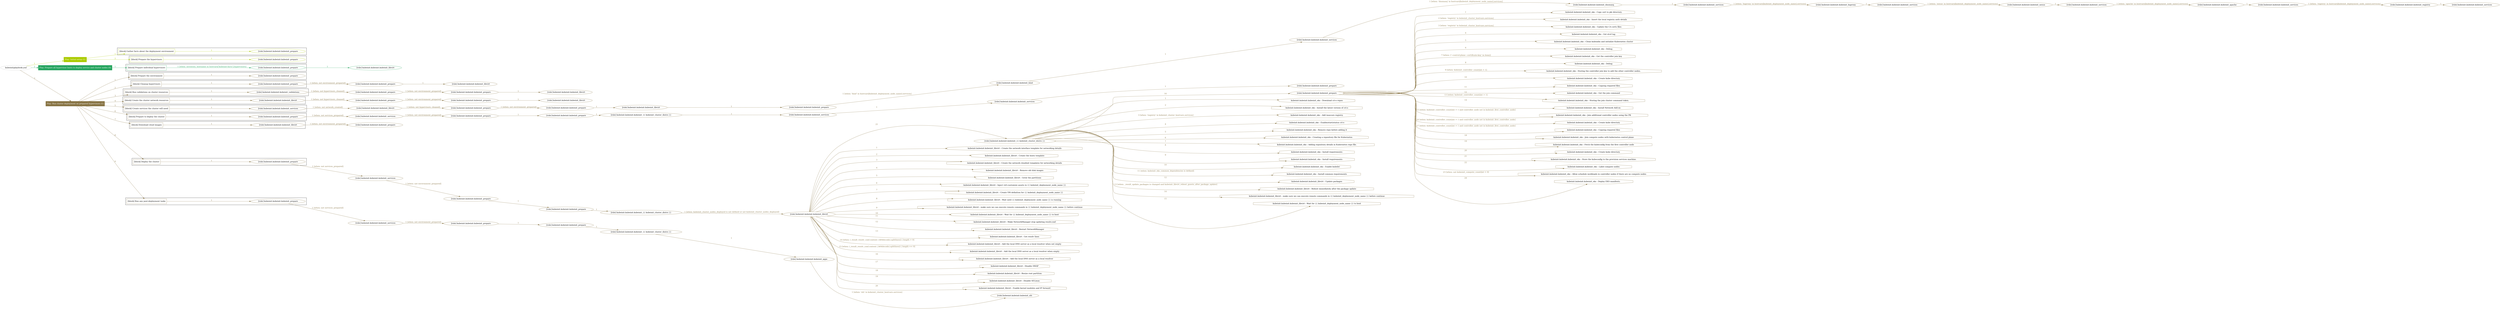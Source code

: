 digraph {
	graph [concentrate=true ordering=in rankdir=LR ratio=fill]
	edge [esep=5 sep=10]
	"kubeinit/playbook.yml" [id=root_node style=dotted]
	play_d41c3ce7 [label="Play: Initial setup (1)" color="#abcb01" fontcolor="#ffffff" id=play_d41c3ce7 shape=box style=filled tooltip=localhost]
	"kubeinit/playbook.yml" -> play_d41c3ce7 [label="1 " color="#abcb01" fontcolor="#abcb01" id=edge_a2aaf480 labeltooltip="1 " tooltip="1 "]
	subgraph "kubeinit.kubeinit.kubeinit_prepare" {
		role_da931dc6 [label="[role] kubeinit.kubeinit.kubeinit_prepare" color="#abcb01" id=role_da931dc6 tooltip="kubeinit.kubeinit.kubeinit_prepare"]
	}
	subgraph "kubeinit.kubeinit.kubeinit_prepare" {
		role_f683bcb4 [label="[role] kubeinit.kubeinit.kubeinit_prepare" color="#abcb01" id=role_f683bcb4 tooltip="kubeinit.kubeinit.kubeinit_prepare"]
	}
	subgraph "Play: Initial setup (1)" {
		play_d41c3ce7 -> block_48ffb162 [label=1 color="#abcb01" fontcolor="#abcb01" id=edge_fb84fdd8 labeltooltip=1 tooltip=1]
		subgraph cluster_block_48ffb162 {
			block_48ffb162 [label="[block] Gather facts about the deployment environment" color="#abcb01" id=block_48ffb162 labeltooltip="Gather facts about the deployment environment" shape=box tooltip="Gather facts about the deployment environment"]
			block_48ffb162 -> role_da931dc6 [label="1 " color="#abcb01" fontcolor="#abcb01" id=edge_fb6b8819 labeltooltip="1 " tooltip="1 "]
		}
		play_d41c3ce7 -> block_01cb05af [label=2 color="#abcb01" fontcolor="#abcb01" id=edge_2f3c6f3b labeltooltip=2 tooltip=2]
		subgraph cluster_block_01cb05af {
			block_01cb05af [label="[block] Prepare the hypervisors" color="#abcb01" id=block_01cb05af labeltooltip="Prepare the hypervisors" shape=box tooltip="Prepare the hypervisors"]
			block_01cb05af -> role_f683bcb4 [label="1 " color="#abcb01" fontcolor="#abcb01" id=edge_d6eae03a labeltooltip="1 " tooltip="1 "]
		}
	}
	play_2d56a32c [label="Play: Prepare all hypervisor hosts to deploy service and cluster nodes (0)" color="#27a55f" fontcolor="#ffffff" id=play_2d56a32c shape=box style=filled tooltip="Play: Prepare all hypervisor hosts to deploy service and cluster nodes (0)"]
	"kubeinit/playbook.yml" -> play_2d56a32c [label="2 " color="#27a55f" fontcolor="#27a55f" id=edge_f3420524 labeltooltip="2 " tooltip="2 "]
	subgraph "kubeinit.kubeinit.kubeinit_libvirt" {
		role_fa2e89f6 [label="[role] kubeinit.kubeinit.kubeinit_libvirt" color="#27a55f" id=role_fa2e89f6 tooltip="kubeinit.kubeinit.kubeinit_libvirt"]
	}
	subgraph "kubeinit.kubeinit.kubeinit_prepare" {
		role_88bdfd96 [label="[role] kubeinit.kubeinit.kubeinit_prepare" color="#27a55f" id=role_88bdfd96 tooltip="kubeinit.kubeinit.kubeinit_prepare"]
		role_88bdfd96 -> role_fa2e89f6 [label="1 " color="#27a55f" fontcolor="#27a55f" id=edge_c688a74b labeltooltip="1 " tooltip="1 "]
	}
	subgraph "Play: Prepare all hypervisor hosts to deploy service and cluster nodes (0)" {
		play_2d56a32c -> block_29c6beee [label=1 color="#27a55f" fontcolor="#27a55f" id=edge_630e2a3d labeltooltip=1 tooltip=1]
		subgraph cluster_block_29c6beee {
			block_29c6beee [label="[block] Prepare individual hypervisors" color="#27a55f" id=block_29c6beee labeltooltip="Prepare individual hypervisors" shape=box tooltip="Prepare individual hypervisors"]
			block_29c6beee -> role_88bdfd96 [label="1 [when: inventory_hostname in hostvars['kubeinit-facts'].hypervisors]" color="#27a55f" fontcolor="#27a55f" id=edge_49d1d1d6 labeltooltip="1 [when: inventory_hostname in hostvars['kubeinit-facts'].hypervisors]" tooltip="1 [when: inventory_hostname in hostvars['kubeinit-facts'].hypervisors]"]
		}
	}
	play_dcc848c2 [label="Play: Run cluster deployment on prepared hypervisors (1)" color="#887444" fontcolor="#ffffff" id=play_dcc848c2 shape=box style=filled tooltip=localhost]
	"kubeinit/playbook.yml" -> play_dcc848c2 [label="3 " color="#887444" fontcolor="#887444" id=edge_e1135598 labeltooltip="3 " tooltip="3 "]
	subgraph "kubeinit.kubeinit.kubeinit_prepare" {
		role_550b7a6e [label="[role] kubeinit.kubeinit.kubeinit_prepare" color="#887444" id=role_550b7a6e tooltip="kubeinit.kubeinit.kubeinit_prepare"]
	}
	subgraph "kubeinit.kubeinit.kubeinit_libvirt" {
		role_fa76861d [label="[role] kubeinit.kubeinit.kubeinit_libvirt" color="#887444" id=role_fa76861d tooltip="kubeinit.kubeinit.kubeinit_libvirt"]
	}
	subgraph "kubeinit.kubeinit.kubeinit_prepare" {
		role_42e87d04 [label="[role] kubeinit.kubeinit.kubeinit_prepare" color="#887444" id=role_42e87d04 tooltip="kubeinit.kubeinit.kubeinit_prepare"]
		role_42e87d04 -> role_fa76861d [label="1 " color="#887444" fontcolor="#887444" id=edge_80f94bd0 labeltooltip="1 " tooltip="1 "]
	}
	subgraph "kubeinit.kubeinit.kubeinit_prepare" {
		role_9b004eeb [label="[role] kubeinit.kubeinit.kubeinit_prepare" color="#887444" id=role_9b004eeb tooltip="kubeinit.kubeinit.kubeinit_prepare"]
		role_9b004eeb -> role_42e87d04 [label="1 [when: not environment_prepared]" color="#887444" fontcolor="#887444" id=edge_85a5f6fe labeltooltip="1 [when: not environment_prepared]" tooltip="1 [when: not environment_prepared]"]
	}
	subgraph "kubeinit.kubeinit.kubeinit_libvirt" {
		role_c343d055 [label="[role] kubeinit.kubeinit.kubeinit_libvirt" color="#887444" id=role_c343d055 tooltip="kubeinit.kubeinit.kubeinit_libvirt"]
	}
	subgraph "kubeinit.kubeinit.kubeinit_prepare" {
		role_e01a1706 [label="[role] kubeinit.kubeinit.kubeinit_prepare" color="#887444" id=role_e01a1706 tooltip="kubeinit.kubeinit.kubeinit_prepare"]
		role_e01a1706 -> role_c343d055 [label="1 " color="#887444" fontcolor="#887444" id=edge_a4c6d4b9 labeltooltip="1 " tooltip="1 "]
	}
	subgraph "kubeinit.kubeinit.kubeinit_prepare" {
		role_8d205706 [label="[role] kubeinit.kubeinit.kubeinit_prepare" color="#887444" id=role_8d205706 tooltip="kubeinit.kubeinit.kubeinit_prepare"]
		role_8d205706 -> role_e01a1706 [label="1 [when: not environment_prepared]" color="#887444" fontcolor="#887444" id=edge_bd42dc8c labeltooltip="1 [when: not environment_prepared]" tooltip="1 [when: not environment_prepared]"]
	}
	subgraph "kubeinit.kubeinit.kubeinit_validations" {
		role_c90c3e85 [label="[role] kubeinit.kubeinit.kubeinit_validations" color="#887444" id=role_c90c3e85 tooltip="kubeinit.kubeinit.kubeinit_validations"]
		role_c90c3e85 -> role_8d205706 [label="1 [when: not hypervisors_cleaned]" color="#887444" fontcolor="#887444" id=edge_088ed529 labeltooltip="1 [when: not hypervisors_cleaned]" tooltip="1 [when: not hypervisors_cleaned]"]
	}
	subgraph "kubeinit.kubeinit.kubeinit_libvirt" {
		role_986bbbc3 [label="[role] kubeinit.kubeinit.kubeinit_libvirt" color="#887444" id=role_986bbbc3 tooltip="kubeinit.kubeinit.kubeinit_libvirt"]
	}
	subgraph "kubeinit.kubeinit.kubeinit_prepare" {
		role_d7c8bb4e [label="[role] kubeinit.kubeinit.kubeinit_prepare" color="#887444" id=role_d7c8bb4e tooltip="kubeinit.kubeinit.kubeinit_prepare"]
		role_d7c8bb4e -> role_986bbbc3 [label="1 " color="#887444" fontcolor="#887444" id=edge_e30cba88 labeltooltip="1 " tooltip="1 "]
	}
	subgraph "kubeinit.kubeinit.kubeinit_prepare" {
		role_9f9be7c3 [label="[role] kubeinit.kubeinit.kubeinit_prepare" color="#887444" id=role_9f9be7c3 tooltip="kubeinit.kubeinit.kubeinit_prepare"]
		role_9f9be7c3 -> role_d7c8bb4e [label="1 [when: not environment_prepared]" color="#887444" fontcolor="#887444" id=edge_8b8f50ac labeltooltip="1 [when: not environment_prepared]" tooltip="1 [when: not environment_prepared]"]
	}
	subgraph "kubeinit.kubeinit.kubeinit_libvirt" {
		role_d6004f2e [label="[role] kubeinit.kubeinit.kubeinit_libvirt" color="#887444" id=role_d6004f2e tooltip="kubeinit.kubeinit.kubeinit_libvirt"]
		role_d6004f2e -> role_9f9be7c3 [label="1 [when: not hypervisors_cleaned]" color="#887444" fontcolor="#887444" id=edge_8e036de2 labeltooltip="1 [when: not hypervisors_cleaned]" tooltip="1 [when: not hypervisors_cleaned]"]
	}
	subgraph "kubeinit.kubeinit.kubeinit_services" {
		role_8d011ff3 [label="[role] kubeinit.kubeinit.kubeinit_services" color="#887444" id=role_8d011ff3 tooltip="kubeinit.kubeinit.kubeinit_services"]
	}
	subgraph "kubeinit.kubeinit.kubeinit_registry" {
		role_d0bf5f59 [label="[role] kubeinit.kubeinit.kubeinit_registry" color="#887444" id=role_d0bf5f59 tooltip="kubeinit.kubeinit.kubeinit_registry"]
		role_d0bf5f59 -> role_8d011ff3 [label="1 " color="#887444" fontcolor="#887444" id=edge_2aa398ae labeltooltip="1 " tooltip="1 "]
	}
	subgraph "kubeinit.kubeinit.kubeinit_services" {
		role_8083f480 [label="[role] kubeinit.kubeinit.kubeinit_services" color="#887444" id=role_8083f480 tooltip="kubeinit.kubeinit.kubeinit_services"]
		role_8083f480 -> role_d0bf5f59 [label="1 [when: 'registry' in hostvars[kubeinit_deployment_node_name].services]" color="#887444" fontcolor="#887444" id=edge_3bfb7f55 labeltooltip="1 [when: 'registry' in hostvars[kubeinit_deployment_node_name].services]" tooltip="1 [when: 'registry' in hostvars[kubeinit_deployment_node_name].services]"]
	}
	subgraph "kubeinit.kubeinit.kubeinit_apache" {
		role_43a0aefa [label="[role] kubeinit.kubeinit.kubeinit_apache" color="#887444" id=role_43a0aefa tooltip="kubeinit.kubeinit.kubeinit_apache"]
		role_43a0aefa -> role_8083f480 [label="1 " color="#887444" fontcolor="#887444" id=edge_e7fdf951 labeltooltip="1 " tooltip="1 "]
	}
	subgraph "kubeinit.kubeinit.kubeinit_services" {
		role_e4266593 [label="[role] kubeinit.kubeinit.kubeinit_services" color="#887444" id=role_e4266593 tooltip="kubeinit.kubeinit.kubeinit_services"]
		role_e4266593 -> role_43a0aefa [label="1 [when: 'apache' in hostvars[kubeinit_deployment_node_name].services]" color="#887444" fontcolor="#887444" id=edge_3923aece labeltooltip="1 [when: 'apache' in hostvars[kubeinit_deployment_node_name].services]" tooltip="1 [when: 'apache' in hostvars[kubeinit_deployment_node_name].services]"]
	}
	subgraph "kubeinit.kubeinit.kubeinit_nexus" {
		role_346d27ab [label="[role] kubeinit.kubeinit.kubeinit_nexus" color="#887444" id=role_346d27ab tooltip="kubeinit.kubeinit.kubeinit_nexus"]
		role_346d27ab -> role_e4266593 [label="1 " color="#887444" fontcolor="#887444" id=edge_77ff538a labeltooltip="1 " tooltip="1 "]
	}
	subgraph "kubeinit.kubeinit.kubeinit_services" {
		role_f8ea8e5e [label="[role] kubeinit.kubeinit.kubeinit_services" color="#887444" id=role_f8ea8e5e tooltip="kubeinit.kubeinit.kubeinit_services"]
		role_f8ea8e5e -> role_346d27ab [label="1 [when: 'nexus' in hostvars[kubeinit_deployment_node_name].services]" color="#887444" fontcolor="#887444" id=edge_1747a07c labeltooltip="1 [when: 'nexus' in hostvars[kubeinit_deployment_node_name].services]" tooltip="1 [when: 'nexus' in hostvars[kubeinit_deployment_node_name].services]"]
	}
	subgraph "kubeinit.kubeinit.kubeinit_haproxy" {
		role_7f415e67 [label="[role] kubeinit.kubeinit.kubeinit_haproxy" color="#887444" id=role_7f415e67 tooltip="kubeinit.kubeinit.kubeinit_haproxy"]
		role_7f415e67 -> role_f8ea8e5e [label="1 " color="#887444" fontcolor="#887444" id=edge_33611011 labeltooltip="1 " tooltip="1 "]
	}
	subgraph "kubeinit.kubeinit.kubeinit_services" {
		role_461f18f6 [label="[role] kubeinit.kubeinit.kubeinit_services" color="#887444" id=role_461f18f6 tooltip="kubeinit.kubeinit.kubeinit_services"]
		role_461f18f6 -> role_7f415e67 [label="1 [when: 'haproxy' in hostvars[kubeinit_deployment_node_name].services]" color="#887444" fontcolor="#887444" id=edge_9efdd1b0 labeltooltip="1 [when: 'haproxy' in hostvars[kubeinit_deployment_node_name].services]" tooltip="1 [when: 'haproxy' in hostvars[kubeinit_deployment_node_name].services]"]
	}
	subgraph "kubeinit.kubeinit.kubeinit_dnsmasq" {
		role_28096aaf [label="[role] kubeinit.kubeinit.kubeinit_dnsmasq" color="#887444" id=role_28096aaf tooltip="kubeinit.kubeinit.kubeinit_dnsmasq"]
		role_28096aaf -> role_461f18f6 [label="1 " color="#887444" fontcolor="#887444" id=edge_67c8e080 labeltooltip="1 " tooltip="1 "]
	}
	subgraph "kubeinit.kubeinit.kubeinit_services" {
		role_427bb53d [label="[role] kubeinit.kubeinit.kubeinit_services" color="#887444" id=role_427bb53d tooltip="kubeinit.kubeinit.kubeinit_services"]
		role_427bb53d -> role_28096aaf [label="1 [when: 'dnsmasq' in hostvars[kubeinit_deployment_node_name].services]" color="#887444" fontcolor="#887444" id=edge_561f8825 labeltooltip="1 [when: 'dnsmasq' in hostvars[kubeinit_deployment_node_name].services]" tooltip="1 [when: 'dnsmasq' in hostvars[kubeinit_deployment_node_name].services]"]
	}
	subgraph "kubeinit.kubeinit.kubeinit_bind" {
		role_a23699fc [label="[role] kubeinit.kubeinit.kubeinit_bind" color="#887444" id=role_a23699fc tooltip="kubeinit.kubeinit.kubeinit_bind"]
		role_a23699fc -> role_427bb53d [label="1 " color="#887444" fontcolor="#887444" id=edge_2030bf95 labeltooltip="1 " tooltip="1 "]
	}
	subgraph "kubeinit.kubeinit.kubeinit_prepare" {
		role_7bd30d07 [label="[role] kubeinit.kubeinit.kubeinit_prepare" color="#887444" id=role_7bd30d07 tooltip="kubeinit.kubeinit.kubeinit_prepare"]
		role_7bd30d07 -> role_a23699fc [label="1 [when: 'bind' in hostvars[kubeinit_deployment_node_name].services]" color="#887444" fontcolor="#887444" id=edge_705af7c0 labeltooltip="1 [when: 'bind' in hostvars[kubeinit_deployment_node_name].services]" tooltip="1 [when: 'bind' in hostvars[kubeinit_deployment_node_name].services]"]
	}
	subgraph "kubeinit.kubeinit.kubeinit_libvirt" {
		role_7534c6d5 [label="[role] kubeinit.kubeinit.kubeinit_libvirt" color="#887444" id=role_7534c6d5 tooltip="kubeinit.kubeinit.kubeinit_libvirt"]
		role_7534c6d5 -> role_7bd30d07 [label="1 " color="#887444" fontcolor="#887444" id=edge_30338944 labeltooltip="1 " tooltip="1 "]
	}
	subgraph "kubeinit.kubeinit.kubeinit_prepare" {
		role_361ae9d7 [label="[role] kubeinit.kubeinit.kubeinit_prepare" color="#887444" id=role_361ae9d7 tooltip="kubeinit.kubeinit.kubeinit_prepare"]
		role_361ae9d7 -> role_7534c6d5 [label="1 " color="#887444" fontcolor="#887444" id=edge_3b82edf8 labeltooltip="1 " tooltip="1 "]
	}
	subgraph "kubeinit.kubeinit.kubeinit_prepare" {
		role_45f88b49 [label="[role] kubeinit.kubeinit.kubeinit_prepare" color="#887444" id=role_45f88b49 tooltip="kubeinit.kubeinit.kubeinit_prepare"]
		role_45f88b49 -> role_361ae9d7 [label="1 [when: not environment_prepared]" color="#887444" fontcolor="#887444" id=edge_ea2dfcd8 labeltooltip="1 [when: not environment_prepared]" tooltip="1 [when: not environment_prepared]"]
	}
	subgraph "kubeinit.kubeinit.kubeinit_libvirt" {
		role_c5fee098 [label="[role] kubeinit.kubeinit.kubeinit_libvirt" color="#887444" id=role_c5fee098 tooltip="kubeinit.kubeinit.kubeinit_libvirt"]
		role_c5fee098 -> role_45f88b49 [label="1 [when: not hypervisors_cleaned]" color="#887444" fontcolor="#887444" id=edge_66ea8d47 labeltooltip="1 [when: not hypervisors_cleaned]" tooltip="1 [when: not hypervisors_cleaned]"]
	}
	subgraph "kubeinit.kubeinit.kubeinit_services" {
		role_c5fca05b [label="[role] kubeinit.kubeinit.kubeinit_services" color="#887444" id=role_c5fca05b tooltip="kubeinit.kubeinit.kubeinit_services"]
		role_c5fca05b -> role_c5fee098 [label="1 [when: not network_created]" color="#887444" fontcolor="#887444" id=edge_25727eee labeltooltip="1 [when: not network_created]" tooltip="1 [when: not network_created]"]
	}
	subgraph "kubeinit.kubeinit.kubeinit_prepare" {
		role_e34b083f [label="[role] kubeinit.kubeinit.kubeinit_prepare" color="#887444" id=role_e34b083f tooltip="kubeinit.kubeinit.kubeinit_prepare"]
	}
	subgraph "kubeinit.kubeinit.kubeinit_services" {
		role_451a9867 [label="[role] kubeinit.kubeinit.kubeinit_services" color="#887444" id=role_451a9867 tooltip="kubeinit.kubeinit.kubeinit_services"]
		role_451a9867 -> role_e34b083f [label="1 " color="#887444" fontcolor="#887444" id=edge_b7ae71c8 labeltooltip="1 " tooltip="1 "]
	}
	subgraph "kubeinit.kubeinit.kubeinit_services" {
		role_6a144eca [label="[role] kubeinit.kubeinit.kubeinit_services" color="#887444" id=role_6a144eca tooltip="kubeinit.kubeinit.kubeinit_services"]
		role_6a144eca -> role_451a9867 [label="1 " color="#887444" fontcolor="#887444" id=edge_cb811202 labeltooltip="1 " tooltip="1 "]
	}
	subgraph "kubeinit.kubeinit.kubeinit_{{ kubeinit_cluster_distro }}" {
		role_0479a8ed [label="[role] kubeinit.kubeinit.kubeinit_{{ kubeinit_cluster_distro }}" color="#887444" id=role_0479a8ed tooltip="kubeinit.kubeinit.kubeinit_{{ kubeinit_cluster_distro }}"]
		role_0479a8ed -> role_6a144eca [label="1 " color="#887444" fontcolor="#887444" id=edge_d58e8221 labeltooltip="1 " tooltip="1 "]
	}
	subgraph "kubeinit.kubeinit.kubeinit_prepare" {
		role_f90eb735 [label="[role] kubeinit.kubeinit.kubeinit_prepare" color="#887444" id=role_f90eb735 tooltip="kubeinit.kubeinit.kubeinit_prepare"]
		role_f90eb735 -> role_0479a8ed [label="1 " color="#887444" fontcolor="#887444" id=edge_29702756 labeltooltip="1 " tooltip="1 "]
	}
	subgraph "kubeinit.kubeinit.kubeinit_prepare" {
		role_224f0151 [label="[role] kubeinit.kubeinit.kubeinit_prepare" color="#887444" id=role_224f0151 tooltip="kubeinit.kubeinit.kubeinit_prepare"]
		role_224f0151 -> role_f90eb735 [label="1 " color="#887444" fontcolor="#887444" id=edge_779c4cea labeltooltip="1 " tooltip="1 "]
	}
	subgraph "kubeinit.kubeinit.kubeinit_services" {
		role_e1366a6d [label="[role] kubeinit.kubeinit.kubeinit_services" color="#887444" id=role_e1366a6d tooltip="kubeinit.kubeinit.kubeinit_services"]
		role_e1366a6d -> role_224f0151 [label="1 [when: not environment_prepared]" color="#887444" fontcolor="#887444" id=edge_431b5b85 labeltooltip="1 [when: not environment_prepared]" tooltip="1 [when: not environment_prepared]"]
	}
	subgraph "kubeinit.kubeinit.kubeinit_prepare" {
		role_e07ce756 [label="[role] kubeinit.kubeinit.kubeinit_prepare" color="#887444" id=role_e07ce756 tooltip="kubeinit.kubeinit.kubeinit_prepare"]
		role_e07ce756 -> role_e1366a6d [label="1 [when: not services_prepared]" color="#887444" fontcolor="#887444" id=edge_77f6d5b6 labeltooltip="1 [when: not services_prepared]" tooltip="1 [when: not services_prepared]"]
	}
	subgraph "kubeinit.kubeinit.kubeinit_prepare" {
		role_509b40c7 [label="[role] kubeinit.kubeinit.kubeinit_prepare" color="#887444" id=role_509b40c7 tooltip="kubeinit.kubeinit.kubeinit_prepare"]
	}
	subgraph "kubeinit.kubeinit.kubeinit_libvirt" {
		role_4b06b4be [label="[role] kubeinit.kubeinit.kubeinit_libvirt" color="#887444" id=role_4b06b4be tooltip="kubeinit.kubeinit.kubeinit_libvirt"]
		role_4b06b4be -> role_509b40c7 [label="1 [when: not environment_prepared]" color="#887444" fontcolor="#887444" id=edge_b620d60b labeltooltip="1 [when: not environment_prepared]" tooltip="1 [when: not environment_prepared]"]
	}
	subgraph "kubeinit.kubeinit.kubeinit_prepare" {
		role_3c460c96 [label="[role] kubeinit.kubeinit.kubeinit_prepare" color="#887444" id=role_3c460c96 tooltip="kubeinit.kubeinit.kubeinit_prepare"]
		task_8016b0cb [label="kubeinit.kubeinit.kubeinit_eks : Copy cert to pki directory" color="#887444" id=task_8016b0cb shape=octagon tooltip="kubeinit.kubeinit.kubeinit_eks : Copy cert to pki directory"]
		role_3c460c96 -> task_8016b0cb [label="1 " color="#887444" fontcolor="#887444" id=edge_d3186a9a labeltooltip="1 " tooltip="1 "]
		task_fa4e6809 [label="kubeinit.kubeinit.kubeinit_eks : Insert the local registry auth details" color="#887444" id=task_fa4e6809 shape=octagon tooltip="kubeinit.kubeinit.kubeinit_eks : Insert the local registry auth details"]
		role_3c460c96 -> task_fa4e6809 [label="2 [when: 'registry' in kubeinit_cluster_hostvars.services]" color="#887444" fontcolor="#887444" id=edge_b2335614 labeltooltip="2 [when: 'registry' in kubeinit_cluster_hostvars.services]" tooltip="2 [when: 'registry' in kubeinit_cluster_hostvars.services]"]
		task_ee09532d [label="kubeinit.kubeinit.kubeinit_eks : Update the CA certs files" color="#887444" id=task_ee09532d shape=octagon tooltip="kubeinit.kubeinit.kubeinit_eks : Update the CA certs files"]
		role_3c460c96 -> task_ee09532d [label="3 [when: 'registry' in kubeinit_cluster_hostvars.services]" color="#887444" fontcolor="#887444" id=edge_f6d223b9 labeltooltip="3 [when: 'registry' in kubeinit_cluster_hostvars.services]" tooltip="3 [when: 'registry' in kubeinit_cluster_hostvars.services]"]
		task_e356df3a [label="kubeinit.kubeinit.kubeinit_eks : Get etcd tag" color="#887444" id=task_e356df3a shape=octagon tooltip="kubeinit.kubeinit.kubeinit_eks : Get etcd tag"]
		role_3c460c96 -> task_e356df3a [label="4 " color="#887444" fontcolor="#887444" id=edge_ff33185b labeltooltip="4 " tooltip="4 "]
		task_50e65b69 [label="kubeinit.kubeinit.kubeinit_eks : Clean kubeadm and initialize Kubernetes cluster" color="#887444" id=task_50e65b69 shape=octagon tooltip="kubeinit.kubeinit.kubeinit_eks : Clean kubeadm and initialize Kubernetes cluster"]
		role_3c460c96 -> task_50e65b69 [label="5 " color="#887444" fontcolor="#887444" id=edge_f526bf7b labeltooltip="5 " tooltip="5 "]
		task_6b7b0b76 [label="kubeinit.kubeinit.kubeinit_eks : Debug" color="#887444" id=task_6b7b0b76 shape=octagon tooltip="kubeinit.kubeinit.kubeinit_eks : Debug"]
		role_3c460c96 -> task_6b7b0b76 [label="6 " color="#887444" fontcolor="#887444" id=edge_1e964b57 labeltooltip="6 " tooltip="6 "]
		task_e5676f5a [label="kubeinit.kubeinit.kubeinit_eks : Get the controller join key" color="#887444" id=task_e5676f5a shape=octagon tooltip="kubeinit.kubeinit.kubeinit_eks : Get the controller join key"]
		role_3c460c96 -> task_e5676f5a [label="7 [when: ('--control-plane --certificate-key' in item)]" color="#887444" fontcolor="#887444" id=edge_e09f5dcd labeltooltip="7 [when: ('--control-plane --certificate-key' in item)]" tooltip="7 [when: ('--control-plane --certificate-key' in item)]"]
		task_45b425c4 [label="kubeinit.kubeinit.kubeinit_eks : Debug" color="#887444" id=task_45b425c4 shape=octagon tooltip="kubeinit.kubeinit.kubeinit_eks : Debug"]
		role_3c460c96 -> task_45b425c4 [label="8 " color="#887444" fontcolor="#887444" id=edge_f6c2a626 labeltooltip="8 " tooltip="8 "]
		task_b4cc8bdb [label="kubeinit.kubeinit.kubeinit_eks : Storing the controller join key to add the other controller nodes." color="#887444" id=task_b4cc8bdb shape=octagon tooltip="kubeinit.kubeinit.kubeinit_eks : Storing the controller join key to add the other controller nodes."]
		role_3c460c96 -> task_b4cc8bdb [label="9 [when: kubeinit_controller_count|int > 1]" color="#887444" fontcolor="#887444" id=edge_51ca44a5 labeltooltip="9 [when: kubeinit_controller_count|int > 1]" tooltip="9 [when: kubeinit_controller_count|int > 1]"]
		task_e49d3529 [label="kubeinit.kubeinit.kubeinit_eks : Create kube directory" color="#887444" id=task_e49d3529 shape=octagon tooltip="kubeinit.kubeinit.kubeinit_eks : Create kube directory"]
		role_3c460c96 -> task_e49d3529 [label="10 " color="#887444" fontcolor="#887444" id=edge_f343e178 labeltooltip="10 " tooltip="10 "]
		task_d5992263 [label="kubeinit.kubeinit.kubeinit_eks : Copying required files" color="#887444" id=task_d5992263 shape=octagon tooltip="kubeinit.kubeinit.kubeinit_eks : Copying required files"]
		role_3c460c96 -> task_d5992263 [label="11 " color="#887444" fontcolor="#887444" id=edge_00f29b62 labeltooltip="11 " tooltip="11 "]
		task_9b28a56a [label="kubeinit.kubeinit.kubeinit_eks : Get the join command" color="#887444" id=task_9b28a56a shape=octagon tooltip="kubeinit.kubeinit.kubeinit_eks : Get the join command"]
		role_3c460c96 -> task_9b28a56a [label="12 " color="#887444" fontcolor="#887444" id=edge_d583ff6c labeltooltip="12 " tooltip="12 "]
		task_bff924f8 [label="kubeinit.kubeinit.kubeinit_eks : Storing the join cluster command token." color="#887444" id=task_bff924f8 shape=octagon tooltip="kubeinit.kubeinit.kubeinit_eks : Storing the join cluster command token."]
		role_3c460c96 -> task_bff924f8 [label="13 [when: kubeinit_controller_count|int > 1]" color="#887444" fontcolor="#887444" id=edge_57c4615b labeltooltip="13 [when: kubeinit_controller_count|int > 1]" tooltip="13 [when: kubeinit_controller_count|int > 1]"]
		task_6ea6ed45 [label="kubeinit.kubeinit.kubeinit_eks : Install Network Add-on" color="#887444" id=task_6ea6ed45 shape=octagon tooltip="kubeinit.kubeinit.kubeinit_eks : Install Network Add-on"]
		role_3c460c96 -> task_6ea6ed45 [label="14 " color="#887444" fontcolor="#887444" id=edge_0e00a0bc labeltooltip="14 " tooltip="14 "]
		task_51841de5 [label="kubeinit.kubeinit.kubeinit_eks : Join additional controller nodes using the PK" color="#887444" id=task_51841de5 shape=octagon tooltip="kubeinit.kubeinit.kubeinit_eks : Join additional controller nodes using the PK"]
		role_3c460c96 -> task_51841de5 [label="15 [when: kubeinit_controller_count|int > 1 and controller_node not in kubeinit_first_controller_node]" color="#887444" fontcolor="#887444" id=edge_38018082 labeltooltip="15 [when: kubeinit_controller_count|int > 1 and controller_node not in kubeinit_first_controller_node]" tooltip="15 [when: kubeinit_controller_count|int > 1 and controller_node not in kubeinit_first_controller_node]"]
		task_d590325b [label="kubeinit.kubeinit.kubeinit_eks : Create kube directory" color="#887444" id=task_d590325b shape=octagon tooltip="kubeinit.kubeinit.kubeinit_eks : Create kube directory"]
		role_3c460c96 -> task_d590325b [label="16 [when: kubeinit_controller_count|int > 1 and controller_node not in kubeinit_first_controller_node]" color="#887444" fontcolor="#887444" id=edge_af63a699 labeltooltip="16 [when: kubeinit_controller_count|int > 1 and controller_node not in kubeinit_first_controller_node]" tooltip="16 [when: kubeinit_controller_count|int > 1 and controller_node not in kubeinit_first_controller_node]"]
		task_64d129a9 [label="kubeinit.kubeinit.kubeinit_eks : Copying required files" color="#887444" id=task_64d129a9 shape=octagon tooltip="kubeinit.kubeinit.kubeinit_eks : Copying required files"]
		role_3c460c96 -> task_64d129a9 [label="17 [when: kubeinit_controller_count|int > 1 and controller_node not in kubeinit_first_controller_node]" color="#887444" fontcolor="#887444" id=edge_a0ac5f2e labeltooltip="17 [when: kubeinit_controller_count|int > 1 and controller_node not in kubeinit_first_controller_node]" tooltip="17 [when: kubeinit_controller_count|int > 1 and controller_node not in kubeinit_first_controller_node]"]
		task_0d68e093 [label="kubeinit.kubeinit.kubeinit_eks : Join compute nodes with kubernetes control plane" color="#887444" id=task_0d68e093 shape=octagon tooltip="kubeinit.kubeinit.kubeinit_eks : Join compute nodes with kubernetes control plane"]
		role_3c460c96 -> task_0d68e093 [label="18 " color="#887444" fontcolor="#887444" id=edge_a8fbb5d8 labeltooltip="18 " tooltip="18 "]
		task_9b06ba1d [label="kubeinit.kubeinit.kubeinit_eks : Fetch the kubeconfig from the first controller node" color="#887444" id=task_9b06ba1d shape=octagon tooltip="kubeinit.kubeinit.kubeinit_eks : Fetch the kubeconfig from the first controller node"]
		role_3c460c96 -> task_9b06ba1d [label="19 " color="#887444" fontcolor="#887444" id=edge_cc6bd7da labeltooltip="19 " tooltip="19 "]
		task_11631bba [label="kubeinit.kubeinit.kubeinit_eks : Create kube directory" color="#887444" id=task_11631bba shape=octagon tooltip="kubeinit.kubeinit.kubeinit_eks : Create kube directory"]
		role_3c460c96 -> task_11631bba [label="20 " color="#887444" fontcolor="#887444" id=edge_d3f19acb labeltooltip="20 " tooltip="20 "]
		task_72cd2c7d [label="kubeinit.kubeinit.kubeinit_eks : Store the kubeconfig to the provision services machine." color="#887444" id=task_72cd2c7d shape=octagon tooltip="kubeinit.kubeinit.kubeinit_eks : Store the kubeconfig to the provision services machine."]
		role_3c460c96 -> task_72cd2c7d [label="21 " color="#887444" fontcolor="#887444" id=edge_4020dba0 labeltooltip="21 " tooltip="21 "]
		task_43e62a39 [label="kubeinit.kubeinit.kubeinit_eks : Label compute nodes" color="#887444" id=task_43e62a39 shape=octagon tooltip="kubeinit.kubeinit.kubeinit_eks : Label compute nodes"]
		role_3c460c96 -> task_43e62a39 [label="22 " color="#887444" fontcolor="#887444" id=edge_d3b409a9 labeltooltip="22 " tooltip="22 "]
		task_960d8a14 [label="kubeinit.kubeinit.kubeinit_eks : Allow schedule workloads in controller nodes if there are no compute nodes" color="#887444" id=task_960d8a14 shape=octagon tooltip="kubeinit.kubeinit.kubeinit_eks : Allow schedule workloads in controller nodes if there are no compute nodes"]
		role_3c460c96 -> task_960d8a14 [label="23 [when: not kubeinit_compute_count|int > 0]" color="#887444" fontcolor="#887444" id=edge_a535d8a8 labeltooltip="23 [when: not kubeinit_compute_count|int > 0]" tooltip="23 [when: not kubeinit_compute_count|int > 0]"]
		task_f6d5aa2b [label="kubeinit.kubeinit.kubeinit_eks : Deploy EKS manifests." color="#887444" id=task_f6d5aa2b shape=octagon tooltip="kubeinit.kubeinit.kubeinit_eks : Deploy EKS manifests."]
		role_3c460c96 -> task_f6d5aa2b [label="24 " color="#887444" fontcolor="#887444" id=edge_1ba4c0d0 labeltooltip="24 " tooltip="24 "]
	}
	subgraph "kubeinit.kubeinit.kubeinit_{{ kubeinit_cluster_distro }}" {
		role_fb142f02 [label="[role] kubeinit.kubeinit.kubeinit_{{ kubeinit_cluster_distro }}" color="#887444" id=role_fb142f02 tooltip="kubeinit.kubeinit.kubeinit_{{ kubeinit_cluster_distro }}"]
		task_e7242617 [label="kubeinit.kubeinit.kubeinit_eks : Download cri-o repos" color="#887444" id=task_e7242617 shape=octagon tooltip="kubeinit.kubeinit.kubeinit_eks : Download cri-o repos"]
		role_fb142f02 -> task_e7242617 [label="1 " color="#887444" fontcolor="#887444" id=edge_adf67b99 labeltooltip="1 " tooltip="1 "]
		task_683daf8e [label="kubeinit.kubeinit.kubeinit_eks : Install the latest version of cri-o" color="#887444" id=task_683daf8e shape=octagon tooltip="kubeinit.kubeinit.kubeinit_eks : Install the latest version of cri-o"]
		role_fb142f02 -> task_683daf8e [label="2 " color="#887444" fontcolor="#887444" id=edge_818c0d83 labeltooltip="2 " tooltip="2 "]
		task_1779b2dd [label="kubeinit.kubeinit.kubeinit_eks : Add insecure registry" color="#887444" id=task_1779b2dd shape=octagon tooltip="kubeinit.kubeinit.kubeinit_eks : Add insecure registry"]
		role_fb142f02 -> task_1779b2dd [label="3 [when: 'registry' in kubeinit_cluster_hostvars.services]" color="#887444" fontcolor="#887444" id=edge_06227a4a labeltooltip="3 [when: 'registry' in kubeinit_cluster_hostvars.services]" tooltip="3 [when: 'registry' in kubeinit_cluster_hostvars.services]"]
		task_f7e7c5eb [label="kubeinit.kubeinit.kubeinit_eks : Enable/start/status cri-o" color="#887444" id=task_f7e7c5eb shape=octagon tooltip="kubeinit.kubeinit.kubeinit_eks : Enable/start/status cri-o"]
		role_fb142f02 -> task_f7e7c5eb [label="4 " color="#887444" fontcolor="#887444" id=edge_bd84ba46 labeltooltip="4 " tooltip="4 "]
		task_e74b2e43 [label="kubeinit.kubeinit.kubeinit_eks : Remove repo before adding it" color="#887444" id=task_e74b2e43 shape=octagon tooltip="kubeinit.kubeinit.kubeinit_eks : Remove repo before adding it"]
		role_fb142f02 -> task_e74b2e43 [label="5 " color="#887444" fontcolor="#887444" id=edge_8af4d8ee labeltooltip="5 " tooltip="5 "]
		task_79217e36 [label="kubeinit.kubeinit.kubeinit_eks : Creating a repository file for Kubernetes" color="#887444" id=task_79217e36 shape=octagon tooltip="kubeinit.kubeinit.kubeinit_eks : Creating a repository file for Kubernetes"]
		role_fb142f02 -> task_79217e36 [label="6 " color="#887444" fontcolor="#887444" id=edge_aca34cb5 labeltooltip="6 " tooltip="6 "]
		task_c3b27531 [label="kubeinit.kubeinit.kubeinit_eks : Adding repository details in Kubernetes repo file." color="#887444" id=task_c3b27531 shape=octagon tooltip="kubeinit.kubeinit.kubeinit_eks : Adding repository details in Kubernetes repo file."]
		role_fb142f02 -> task_c3b27531 [label="7 " color="#887444" fontcolor="#887444" id=edge_c1688889 labeltooltip="7 " tooltip="7 "]
		task_17dbe8e3 [label="kubeinit.kubeinit.kubeinit_eks : Install requirements" color="#887444" id=task_17dbe8e3 shape=octagon tooltip="kubeinit.kubeinit.kubeinit_eks : Install requirements"]
		role_fb142f02 -> task_17dbe8e3 [label="8 " color="#887444" fontcolor="#887444" id=edge_1faf4c7e labeltooltip="8 " tooltip="8 "]
		task_37727167 [label="kubeinit.kubeinit.kubeinit_eks : Install requirements" color="#887444" id=task_37727167 shape=octagon tooltip="kubeinit.kubeinit.kubeinit_eks : Install requirements"]
		role_fb142f02 -> task_37727167 [label="9 " color="#887444" fontcolor="#887444" id=edge_79dd18f7 labeltooltip="9 " tooltip="9 "]
		task_de3265c2 [label="kubeinit.kubeinit.kubeinit_eks : Enable kubelet" color="#887444" id=task_de3265c2 shape=octagon tooltip="kubeinit.kubeinit.kubeinit_eks : Enable kubelet"]
		role_fb142f02 -> task_de3265c2 [label="10 " color="#887444" fontcolor="#887444" id=edge_45831fd3 labeltooltip="10 " tooltip="10 "]
		task_5e96cb72 [label="kubeinit.kubeinit.kubeinit_eks : Install common requirements" color="#887444" id=task_5e96cb72 shape=octagon tooltip="kubeinit.kubeinit.kubeinit_eks : Install common requirements"]
		role_fb142f02 -> task_5e96cb72 [label="11 [when: kubeinit_eks_common_dependencies is defined]" color="#887444" fontcolor="#887444" id=edge_7470575b labeltooltip="11 [when: kubeinit_eks_common_dependencies is defined]" tooltip="11 [when: kubeinit_eks_common_dependencies is defined]"]
		task_079ff321 [label="kubeinit.kubeinit.kubeinit_libvirt : Update packages" color="#887444" id=task_079ff321 shape=octagon tooltip="kubeinit.kubeinit.kubeinit_libvirt : Update packages"]
		role_fb142f02 -> task_079ff321 [label="12 " color="#887444" fontcolor="#887444" id=edge_309416bd labeltooltip="12 " tooltip="12 "]
		task_11c22b92 [label="kubeinit.kubeinit.kubeinit_libvirt : Reboot immediately after the package update" color="#887444" id=task_11c22b92 shape=octagon tooltip="kubeinit.kubeinit.kubeinit_libvirt : Reboot immediately after the package update"]
		role_fb142f02 -> task_11c22b92 [label="13 [when: _result_update_packages is changed and kubeinit_libvirt_reboot_guests_after_package_update]" color="#887444" fontcolor="#887444" id=edge_c3681498 labeltooltip="13 [when: _result_update_packages is changed and kubeinit_libvirt_reboot_guests_after_package_update]" tooltip="13 [when: _result_update_packages is changed and kubeinit_libvirt_reboot_guests_after_package_update]"]
		task_3f844aa1 [label="kubeinit.kubeinit.kubeinit_libvirt : make sure we can execute remote commands in {{ kubeinit_deployment_node_name }} before continue" color="#887444" id=task_3f844aa1 shape=octagon tooltip="kubeinit.kubeinit.kubeinit_libvirt : make sure we can execute remote commands in {{ kubeinit_deployment_node_name }} before continue"]
		role_fb142f02 -> task_3f844aa1 [label="14 " color="#887444" fontcolor="#887444" id=edge_9c4513f0 labeltooltip="14 " tooltip="14 "]
		task_fd87a540 [label="kubeinit.kubeinit.kubeinit_libvirt : Wait for {{ kubeinit_deployment_node_name }} to boot" color="#887444" id=task_fd87a540 shape=octagon tooltip="kubeinit.kubeinit.kubeinit_libvirt : Wait for {{ kubeinit_deployment_node_name }} to boot"]
		role_fb142f02 -> task_fd87a540 [label="15 " color="#887444" fontcolor="#887444" id=edge_fb1f6bda labeltooltip="15 " tooltip="15 "]
		role_fb142f02 -> role_3c460c96 [label="16 " color="#887444" fontcolor="#887444" id=edge_b046e149 labeltooltip="16 " tooltip="16 "]
	}
	subgraph "kubeinit.kubeinit.kubeinit_libvirt" {
		role_918802b4 [label="[role] kubeinit.kubeinit.kubeinit_libvirt" color="#887444" id=role_918802b4 tooltip="kubeinit.kubeinit.kubeinit_libvirt"]
		task_dcaceb36 [label="kubeinit.kubeinit.kubeinit_libvirt : Create the network interface template for networking details" color="#887444" id=task_dcaceb36 shape=octagon tooltip="kubeinit.kubeinit.kubeinit_libvirt : Create the network interface template for networking details"]
		role_918802b4 -> task_dcaceb36 [label="1 " color="#887444" fontcolor="#887444" id=edge_4b66bba0 labeltooltip="1 " tooltip="1 "]
		task_22d338e4 [label="kubeinit.kubeinit.kubeinit_libvirt : Create the hosts template" color="#887444" id=task_22d338e4 shape=octagon tooltip="kubeinit.kubeinit.kubeinit_libvirt : Create the hosts template"]
		role_918802b4 -> task_22d338e4 [label="2 " color="#887444" fontcolor="#887444" id=edge_06d7de48 labeltooltip="2 " tooltip="2 "]
		task_19e5b832 [label="kubeinit.kubeinit.kubeinit_libvirt : Create the network cloudinit templates for networking details" color="#887444" id=task_19e5b832 shape=octagon tooltip="kubeinit.kubeinit.kubeinit_libvirt : Create the network cloudinit templates for networking details"]
		role_918802b4 -> task_19e5b832 [label="3 " color="#887444" fontcolor="#887444" id=edge_e40dadf7 labeltooltip="3 " tooltip="3 "]
		task_7d584d54 [label="kubeinit.kubeinit.kubeinit_libvirt : Remove old disk images" color="#887444" id=task_7d584d54 shape=octagon tooltip="kubeinit.kubeinit.kubeinit_libvirt : Remove old disk images"]
		role_918802b4 -> task_7d584d54 [label="4 " color="#887444" fontcolor="#887444" id=edge_1f39130c labeltooltip="4 " tooltip="4 "]
		task_ada4926b [label="kubeinit.kubeinit.kubeinit_libvirt : Grow the partitions" color="#887444" id=task_ada4926b shape=octagon tooltip="kubeinit.kubeinit.kubeinit_libvirt : Grow the partitions"]
		role_918802b4 -> task_ada4926b [label="5 " color="#887444" fontcolor="#887444" id=edge_b6d66d76 labeltooltip="5 " tooltip="5 "]
		task_6dc2b65a [label="kubeinit.kubeinit.kubeinit_libvirt : Inject virt-customize assets in {{ kubeinit_deployment_node_name }}" color="#887444" id=task_6dc2b65a shape=octagon tooltip="kubeinit.kubeinit.kubeinit_libvirt : Inject virt-customize assets in {{ kubeinit_deployment_node_name }}"]
		role_918802b4 -> task_6dc2b65a [label="6 " color="#887444" fontcolor="#887444" id=edge_5ce776b7 labeltooltip="6 " tooltip="6 "]
		task_9aae74af [label="kubeinit.kubeinit.kubeinit_libvirt : Create VM definition for {{ kubeinit_deployment_node_name }}" color="#887444" id=task_9aae74af shape=octagon tooltip="kubeinit.kubeinit.kubeinit_libvirt : Create VM definition for {{ kubeinit_deployment_node_name }}"]
		role_918802b4 -> task_9aae74af [label="7 " color="#887444" fontcolor="#887444" id=edge_32727e87 labeltooltip="7 " tooltip="7 "]
		task_ec2c93b7 [label="kubeinit.kubeinit.kubeinit_libvirt : Wait until {{ kubeinit_deployment_node_name }} is running" color="#887444" id=task_ec2c93b7 shape=octagon tooltip="kubeinit.kubeinit.kubeinit_libvirt : Wait until {{ kubeinit_deployment_node_name }} is running"]
		role_918802b4 -> task_ec2c93b7 [label="8 " color="#887444" fontcolor="#887444" id=edge_4d3fa7b0 labeltooltip="8 " tooltip="8 "]
		task_81eb52da [label="kubeinit.kubeinit.kubeinit_libvirt : make sure we can execute remote commands in {{ kubeinit_deployment_node_name }} before continue" color="#887444" id=task_81eb52da shape=octagon tooltip="kubeinit.kubeinit.kubeinit_libvirt : make sure we can execute remote commands in {{ kubeinit_deployment_node_name }} before continue"]
		role_918802b4 -> task_81eb52da [label="9 " color="#887444" fontcolor="#887444" id=edge_d33544df labeltooltip="9 " tooltip="9 "]
		task_b9bf699c [label="kubeinit.kubeinit.kubeinit_libvirt : Wait for {{ kubeinit_deployment_node_name }} to boot" color="#887444" id=task_b9bf699c shape=octagon tooltip="kubeinit.kubeinit.kubeinit_libvirt : Wait for {{ kubeinit_deployment_node_name }} to boot"]
		role_918802b4 -> task_b9bf699c [label="10 " color="#887444" fontcolor="#887444" id=edge_e5c8f9ff labeltooltip="10 " tooltip="10 "]
		task_5eb5f30c [label="kubeinit.kubeinit.kubeinit_libvirt : Make NetworkManager stop updating resolv.conf" color="#887444" id=task_5eb5f30c shape=octagon tooltip="kubeinit.kubeinit.kubeinit_libvirt : Make NetworkManager stop updating resolv.conf"]
		role_918802b4 -> task_5eb5f30c [label="11 " color="#887444" fontcolor="#887444" id=edge_05f8e4a4 labeltooltip="11 " tooltip="11 "]
		task_a6ab69b6 [label="kubeinit.kubeinit.kubeinit_libvirt : Restart NetworkManager" color="#887444" id=task_a6ab69b6 shape=octagon tooltip="kubeinit.kubeinit.kubeinit_libvirt : Restart NetworkManager"]
		role_918802b4 -> task_a6ab69b6 [label="12 " color="#887444" fontcolor="#887444" id=edge_4d89d6ed labeltooltip="12 " tooltip="12 "]
		task_daa26b8d [label="kubeinit.kubeinit.kubeinit_libvirt : Get resolv lines" color="#887444" id=task_daa26b8d shape=octagon tooltip="kubeinit.kubeinit.kubeinit_libvirt : Get resolv lines"]
		role_918802b4 -> task_daa26b8d [label="13 " color="#887444" fontcolor="#887444" id=edge_9ed56c17 labeltooltip="13 " tooltip="13 "]
		task_bd99e48c [label="kubeinit.kubeinit.kubeinit_libvirt : Add the local DNS server as a local resolver when not empty" color="#887444" id=task_bd99e48c shape=octagon tooltip="kubeinit.kubeinit.kubeinit_libvirt : Add the local DNS server as a local resolver when not empty"]
		role_918802b4 -> task_bd99e48c [label="14 [when: (_result_resolv_conf.content | b64decode).splitlines() | length > 0]" color="#887444" fontcolor="#887444" id=edge_de6c8eb0 labeltooltip="14 [when: (_result_resolv_conf.content | b64decode).splitlines() | length > 0]" tooltip="14 [when: (_result_resolv_conf.content | b64decode).splitlines() | length > 0]"]
		task_b6acf3d0 [label="kubeinit.kubeinit.kubeinit_libvirt : Add the local DNS server as a local resolver when empty" color="#887444" id=task_b6acf3d0 shape=octagon tooltip="kubeinit.kubeinit.kubeinit_libvirt : Add the local DNS server as a local resolver when empty"]
		role_918802b4 -> task_b6acf3d0 [label="15 [when: (_result_resolv_conf.content | b64decode).splitlines() | length == 0]" color="#887444" fontcolor="#887444" id=edge_69bd3905 labeltooltip="15 [when: (_result_resolv_conf.content | b64decode).splitlines() | length == 0]" tooltip="15 [when: (_result_resolv_conf.content | b64decode).splitlines() | length == 0]"]
		task_fbeadc98 [label="kubeinit.kubeinit.kubeinit_libvirt : Add the local DNS server as a local resolver" color="#887444" id=task_fbeadc98 shape=octagon tooltip="kubeinit.kubeinit.kubeinit_libvirt : Add the local DNS server as a local resolver"]
		role_918802b4 -> task_fbeadc98 [label="16 " color="#887444" fontcolor="#887444" id=edge_f2b5609f labeltooltip="16 " tooltip="16 "]
		task_f0e2507f [label="kubeinit.kubeinit.kubeinit_libvirt : Disable SWAP" color="#887444" id=task_f0e2507f shape=octagon tooltip="kubeinit.kubeinit.kubeinit_libvirt : Disable SWAP"]
		role_918802b4 -> task_f0e2507f [label="17 " color="#887444" fontcolor="#887444" id=edge_40cdea44 labeltooltip="17 " tooltip="17 "]
		task_96e362bc [label="kubeinit.kubeinit.kubeinit_libvirt : Resize root partition" color="#887444" id=task_96e362bc shape=octagon tooltip="kubeinit.kubeinit.kubeinit_libvirt : Resize root partition"]
		role_918802b4 -> task_96e362bc [label="18 " color="#887444" fontcolor="#887444" id=edge_1b83b1d0 labeltooltip="18 " tooltip="18 "]
		task_32c7ff91 [label="kubeinit.kubeinit.kubeinit_libvirt : Disable SELinux" color="#887444" id=task_32c7ff91 shape=octagon tooltip="kubeinit.kubeinit.kubeinit_libvirt : Disable SELinux"]
		role_918802b4 -> task_32c7ff91 [label="19 " color="#887444" fontcolor="#887444" id=edge_50eb5870 labeltooltip="19 " tooltip="19 "]
		task_66af7239 [label="kubeinit.kubeinit.kubeinit_libvirt : Enable kernel modules and IP forward" color="#887444" id=task_66af7239 shape=octagon tooltip="kubeinit.kubeinit.kubeinit_libvirt : Enable kernel modules and IP forward"]
		role_918802b4 -> task_66af7239 [label="20 " color="#887444" fontcolor="#887444" id=edge_f0363db4 labeltooltip="20 " tooltip="20 "]
		role_918802b4 -> role_fb142f02 [label="21 " color="#887444" fontcolor="#887444" id=edge_3d491e31 labeltooltip="21 " tooltip="21 "]
	}
	subgraph "kubeinit.kubeinit.kubeinit_{{ kubeinit_cluster_distro }}" {
		role_b429fcbc [label="[role] kubeinit.kubeinit.kubeinit_{{ kubeinit_cluster_distro }}" color="#887444" id=role_b429fcbc tooltip="kubeinit.kubeinit.kubeinit_{{ kubeinit_cluster_distro }}"]
		role_b429fcbc -> role_918802b4 [label="1 [when: kubeinit_cluster_nodes_deployed is not defined or not kubeinit_cluster_nodes_deployed]" color="#887444" fontcolor="#887444" id=edge_427f267f labeltooltip="1 [when: kubeinit_cluster_nodes_deployed is not defined or not kubeinit_cluster_nodes_deployed]" tooltip="1 [when: kubeinit_cluster_nodes_deployed is not defined or not kubeinit_cluster_nodes_deployed]"]
	}
	subgraph "kubeinit.kubeinit.kubeinit_prepare" {
		role_105a4d57 [label="[role] kubeinit.kubeinit.kubeinit_prepare" color="#887444" id=role_105a4d57 tooltip="kubeinit.kubeinit.kubeinit_prepare"]
		role_105a4d57 -> role_b429fcbc [label="1 " color="#887444" fontcolor="#887444" id=edge_fd7ce573 labeltooltip="1 " tooltip="1 "]
	}
	subgraph "kubeinit.kubeinit.kubeinit_prepare" {
		role_465b9cbc [label="[role] kubeinit.kubeinit.kubeinit_prepare" color="#887444" id=role_465b9cbc tooltip="kubeinit.kubeinit.kubeinit_prepare"]
		role_465b9cbc -> role_105a4d57 [label="1 " color="#887444" fontcolor="#887444" id=edge_b47132ef labeltooltip="1 " tooltip="1 "]
	}
	subgraph "kubeinit.kubeinit.kubeinit_services" {
		role_cbc257d1 [label="[role] kubeinit.kubeinit.kubeinit_services" color="#887444" id=role_cbc257d1 tooltip="kubeinit.kubeinit.kubeinit_services"]
		role_cbc257d1 -> role_465b9cbc [label="1 [when: not environment_prepared]" color="#887444" fontcolor="#887444" id=edge_2df9a56b labeltooltip="1 [when: not environment_prepared]" tooltip="1 [when: not environment_prepared]"]
	}
	subgraph "kubeinit.kubeinit.kubeinit_prepare" {
		role_f1f52b62 [label="[role] kubeinit.kubeinit.kubeinit_prepare" color="#887444" id=role_f1f52b62 tooltip="kubeinit.kubeinit.kubeinit_prepare"]
		role_f1f52b62 -> role_cbc257d1 [label="1 [when: not services_prepared]" color="#887444" fontcolor="#887444" id=edge_85d15d30 labeltooltip="1 [when: not services_prepared]" tooltip="1 [when: not services_prepared]"]
	}
	subgraph "kubeinit.kubeinit.kubeinit_nfs" {
		role_6e3f7a74 [label="[role] kubeinit.kubeinit.kubeinit_nfs" color="#887444" id=role_6e3f7a74 tooltip="kubeinit.kubeinit.kubeinit_nfs"]
	}
	subgraph "kubeinit.kubeinit.kubeinit_apps" {
		role_83c18d79 [label="[role] kubeinit.kubeinit.kubeinit_apps" color="#887444" id=role_83c18d79 tooltip="kubeinit.kubeinit.kubeinit_apps"]
		role_83c18d79 -> role_6e3f7a74 [label="1 [when: 'nfs' in kubeinit_cluster_hostvars.services]" color="#887444" fontcolor="#887444" id=edge_3438ee85 labeltooltip="1 [when: 'nfs' in kubeinit_cluster_hostvars.services]" tooltip="1 [when: 'nfs' in kubeinit_cluster_hostvars.services]"]
	}
	subgraph "kubeinit.kubeinit.kubeinit_{{ kubeinit_cluster_distro }}" {
		role_897906c3 [label="[role] kubeinit.kubeinit.kubeinit_{{ kubeinit_cluster_distro }}" color="#887444" id=role_897906c3 tooltip="kubeinit.kubeinit.kubeinit_{{ kubeinit_cluster_distro }}"]
		role_897906c3 -> role_83c18d79 [label="1 " color="#887444" fontcolor="#887444" id=edge_5776abc6 labeltooltip="1 " tooltip="1 "]
	}
	subgraph "kubeinit.kubeinit.kubeinit_prepare" {
		role_986fa81c [label="[role] kubeinit.kubeinit.kubeinit_prepare" color="#887444" id=role_986fa81c tooltip="kubeinit.kubeinit.kubeinit_prepare"]
		role_986fa81c -> role_897906c3 [label="1 " color="#887444" fontcolor="#887444" id=edge_e8281091 labeltooltip="1 " tooltip="1 "]
	}
	subgraph "kubeinit.kubeinit.kubeinit_prepare" {
		role_a814be0b [label="[role] kubeinit.kubeinit.kubeinit_prepare" color="#887444" id=role_a814be0b tooltip="kubeinit.kubeinit.kubeinit_prepare"]
		role_a814be0b -> role_986fa81c [label="1 " color="#887444" fontcolor="#887444" id=edge_fe1b36b4 labeltooltip="1 " tooltip="1 "]
	}
	subgraph "kubeinit.kubeinit.kubeinit_services" {
		role_7e42b1a1 [label="[role] kubeinit.kubeinit.kubeinit_services" color="#887444" id=role_7e42b1a1 tooltip="kubeinit.kubeinit.kubeinit_services"]
		role_7e42b1a1 -> role_a814be0b [label="1 [when: not environment_prepared]" color="#887444" fontcolor="#887444" id=edge_65b2eda3 labeltooltip="1 [when: not environment_prepared]" tooltip="1 [when: not environment_prepared]"]
	}
	subgraph "kubeinit.kubeinit.kubeinit_prepare" {
		role_a08db6ea [label="[role] kubeinit.kubeinit.kubeinit_prepare" color="#887444" id=role_a08db6ea tooltip="kubeinit.kubeinit.kubeinit_prepare"]
		role_a08db6ea -> role_7e42b1a1 [label="1 [when: not services_prepared]" color="#887444" fontcolor="#887444" id=edge_1e920efd labeltooltip="1 [when: not services_prepared]" tooltip="1 [when: not services_prepared]"]
	}
	subgraph "Play: Run cluster deployment on prepared hypervisors (1)" {
		play_dcc848c2 -> block_d0c4d830 [label=1 color="#887444" fontcolor="#887444" id=edge_2c1a53eb labeltooltip=1 tooltip=1]
		subgraph cluster_block_d0c4d830 {
			block_d0c4d830 [label="[block] Prepare the environment" color="#887444" id=block_d0c4d830 labeltooltip="Prepare the environment" shape=box tooltip="Prepare the environment"]
			block_d0c4d830 -> role_550b7a6e [label="1 " color="#887444" fontcolor="#887444" id=edge_71d1cc50 labeltooltip="1 " tooltip="1 "]
		}
		play_dcc848c2 -> block_92da078e [label=2 color="#887444" fontcolor="#887444" id=edge_0fb8eb04 labeltooltip=2 tooltip=2]
		subgraph cluster_block_92da078e {
			block_92da078e [label="[block] Cleanup hypervisors" color="#887444" id=block_92da078e labeltooltip="Cleanup hypervisors" shape=box tooltip="Cleanup hypervisors"]
			block_92da078e -> role_9b004eeb [label="1 " color="#887444" fontcolor="#887444" id=edge_2362bdae labeltooltip="1 " tooltip="1 "]
		}
		play_dcc848c2 -> block_4ccd7bf6 [label=3 color="#887444" fontcolor="#887444" id=edge_c14e86ca labeltooltip=3 tooltip=3]
		subgraph cluster_block_4ccd7bf6 {
			block_4ccd7bf6 [label="[block] Run validations on cluster resources" color="#887444" id=block_4ccd7bf6 labeltooltip="Run validations on cluster resources" shape=box tooltip="Run validations on cluster resources"]
			block_4ccd7bf6 -> role_c90c3e85 [label="1 " color="#887444" fontcolor="#887444" id=edge_a0db7ed9 labeltooltip="1 " tooltip="1 "]
		}
		play_dcc848c2 -> block_bbfac698 [label=4 color="#887444" fontcolor="#887444" id=edge_ebafd487 labeltooltip=4 tooltip=4]
		subgraph cluster_block_bbfac698 {
			block_bbfac698 [label="[block] Create the cluster network resources" color="#887444" id=block_bbfac698 labeltooltip="Create the cluster network resources" shape=box tooltip="Create the cluster network resources"]
			block_bbfac698 -> role_d6004f2e [label="1 " color="#887444" fontcolor="#887444" id=edge_ac2d2a27 labeltooltip="1 " tooltip="1 "]
		}
		play_dcc848c2 -> block_9f86619e [label=5 color="#887444" fontcolor="#887444" id=edge_672b8f9e labeltooltip=5 tooltip=5]
		subgraph cluster_block_9f86619e {
			block_9f86619e [label="[block] Create services the cluster will need" color="#887444" id=block_9f86619e labeltooltip="Create services the cluster will need" shape=box tooltip="Create services the cluster will need"]
			block_9f86619e -> role_c5fca05b [label="1 " color="#887444" fontcolor="#887444" id=edge_8b53aaba labeltooltip="1 " tooltip="1 "]
		}
		play_dcc848c2 -> block_3bba4dd0 [label=6 color="#887444" fontcolor="#887444" id=edge_ec2110bc labeltooltip=6 tooltip=6]
		subgraph cluster_block_3bba4dd0 {
			block_3bba4dd0 [label="[block] Prepare to deploy the cluster" color="#887444" id=block_3bba4dd0 labeltooltip="Prepare to deploy the cluster" shape=box tooltip="Prepare to deploy the cluster"]
			block_3bba4dd0 -> role_e07ce756 [label="1 " color="#887444" fontcolor="#887444" id=edge_16cc2823 labeltooltip="1 " tooltip="1 "]
		}
		play_dcc848c2 -> block_9053e93a [label=7 color="#887444" fontcolor="#887444" id=edge_34f9e72d labeltooltip=7 tooltip=7]
		subgraph cluster_block_9053e93a {
			block_9053e93a [label="[block] Download cloud images" color="#887444" id=block_9053e93a labeltooltip="Download cloud images" shape=box tooltip="Download cloud images"]
			block_9053e93a -> role_4b06b4be [label="1 " color="#887444" fontcolor="#887444" id=edge_e2d1dc91 labeltooltip="1 " tooltip="1 "]
		}
		play_dcc848c2 -> block_f0a9692d [label=8 color="#887444" fontcolor="#887444" id=edge_c3d64943 labeltooltip=8 tooltip=8]
		subgraph cluster_block_f0a9692d {
			block_f0a9692d [label="[block] Deploy the cluster" color="#887444" id=block_f0a9692d labeltooltip="Deploy the cluster" shape=box tooltip="Deploy the cluster"]
			block_f0a9692d -> role_f1f52b62 [label="1 " color="#887444" fontcolor="#887444" id=edge_5f8b04f9 labeltooltip="1 " tooltip="1 "]
		}
		play_dcc848c2 -> block_5b9fd2f3 [label=9 color="#887444" fontcolor="#887444" id=edge_4be46e45 labeltooltip=9 tooltip=9]
		subgraph cluster_block_5b9fd2f3 {
			block_5b9fd2f3 [label="[block] Run any post-deployment tasks" color="#887444" id=block_5b9fd2f3 labeltooltip="Run any post-deployment tasks" shape=box tooltip="Run any post-deployment tasks"]
			block_5b9fd2f3 -> role_a08db6ea [label="1 " color="#887444" fontcolor="#887444" id=edge_3bd0065c labeltooltip="1 " tooltip="1 "]
		}
	}
}
